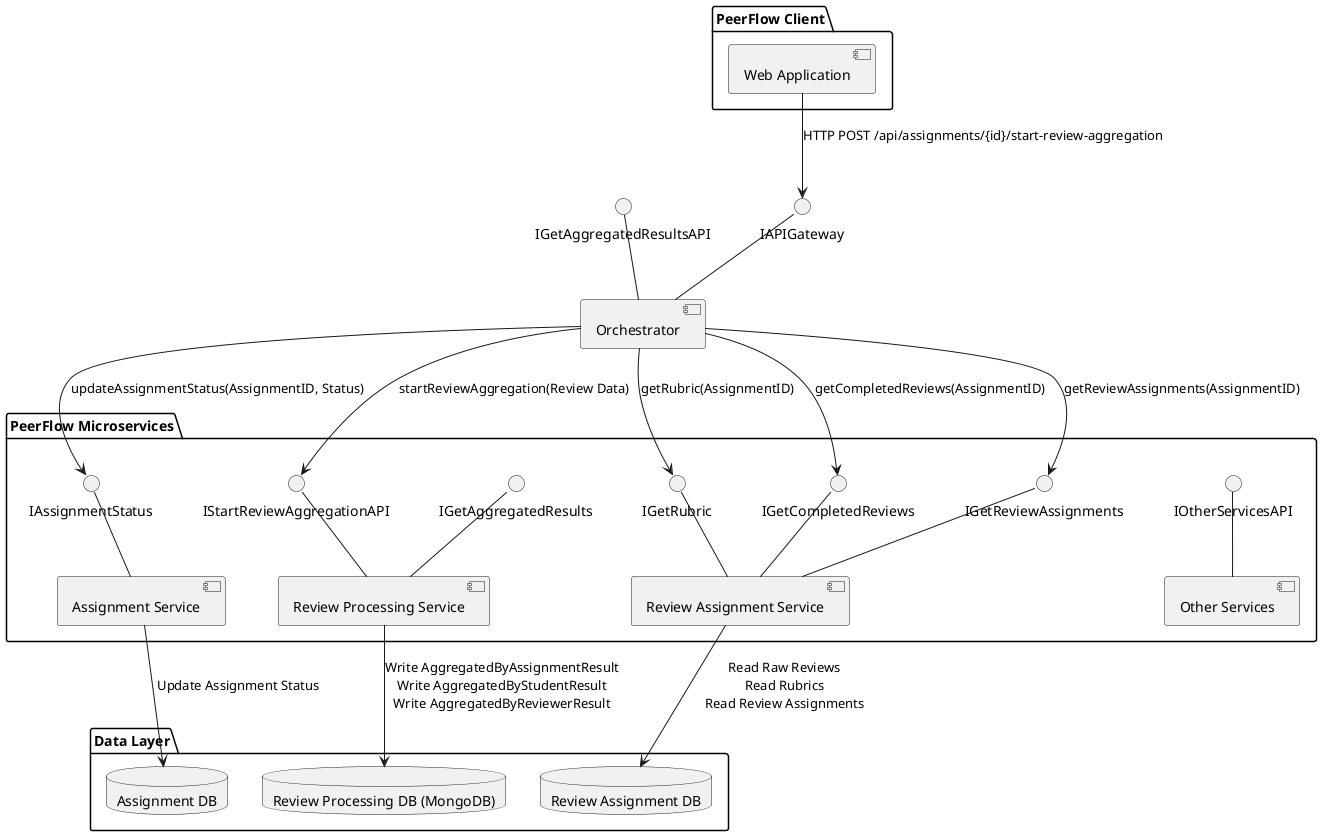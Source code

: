 @startuml Review Processing Component and Connector diagram


package "PeerFlow Client" {
  component "Web Application" as WebApp
}


' External consumption of aggregated results (e.g., by Orchestrator for UI)
component "Orchestrator" as Orch
interface "IAPIGateway" as IAPIG
interface "IGetAggregatedResultsAPI" as IGetAggregatedResultsAPI
Orch -up- IAPIG
Orch -up- IGetAggregatedResultsAPI


WebApp -down-> IAPIG : HTTP POST /api/assignments/{id}/start-review-aggregation


package "PeerFlow Microservices" {
  component "Review Assignment Service" as RevAssign
  ' To extract raw review data
  interface "IGetCompletedReviews" as IGetCompletedReviews 
  ' To get rubric for context
  interface "IGetRubric" as IGetRubric 
  ' To get pairings for assigned counts
  interface "IGetReviewAssignments" as IGetReviewAssignments 
  ' Review Assignment Service provides its interfaces
  RevAssign -up- IGetCompletedReviews
  RevAssign -up- IGetRubric
  RevAssign -up- IGetReviewAssignments


  component "Review Processing Service" as RevProc
  ' Triggered by assignment completion
  ' For external services to query results
  interface "IGetAggregatedResults" as IGetAggregatedResults
  interface "IStartReviewAggregationAPI" as IStartReviewAggregationAPI

  ' Review Processing Service provides its interfaces
  RevProc -up- IGetAggregatedResults
  RevProc -up- IStartReviewAggregationAPI

  component "Assignment Service" as Assign
  ' To check and update assignment status
  interface "IAssignmentStatus" as IAssignStatus 
  ' Assignment Service provides its interface
  Assign -up- IAssignStatus


  component "Other Services" as OtherServices
  interface "IOtherServicesAPI" as IOtherAPI
  OtherServices -up- IOtherAPI
}

package "Data Layer" {
  database "Review Assignment DB" as RevAssignDB
  database "Review Processing DB (MongoDB)" as RevProcDB
  database "Assignment DB" as AssignDB
}

' -----------------------------------------------
' START REVIEW AGGREGATION FLOW
' -----------------------------------------------

' Orch gets data from Review Assignment Service
Orch -down-> IGetCompletedReviews : getCompletedReviews(AssignmentID)
Orch -down-> IGetRubric : getRubric(AssignmentID)
Orch -down-> IGetReviewAssignments : getReviewAssignments(AssignmentID)
RevAssign -down-> RevAssignDB : Read Raw Reviews\nRead Rubrics\nRead Review Assignments


' Orch triggers Review Processing Service to start aggregation
Orch -down-> IStartReviewAggregationAPI : startReviewAggregation(Review Data)


' After calculations, Review Processing Service loads aggregated data into its own DB
RevProc -down-> RevProcDB : Write AggregatedByAssignmentResult\nWrite AggregatedByStudentResult\nWrite AggregatedByReviewerResult


' Then, it updates the status of the assignment in the Assignment Service
Orch -down-> IAssignStatus : updateAssignmentStatus(AssignmentID, Status)
Assign -down-> AssignDB : Update Assignment Status

@enduml